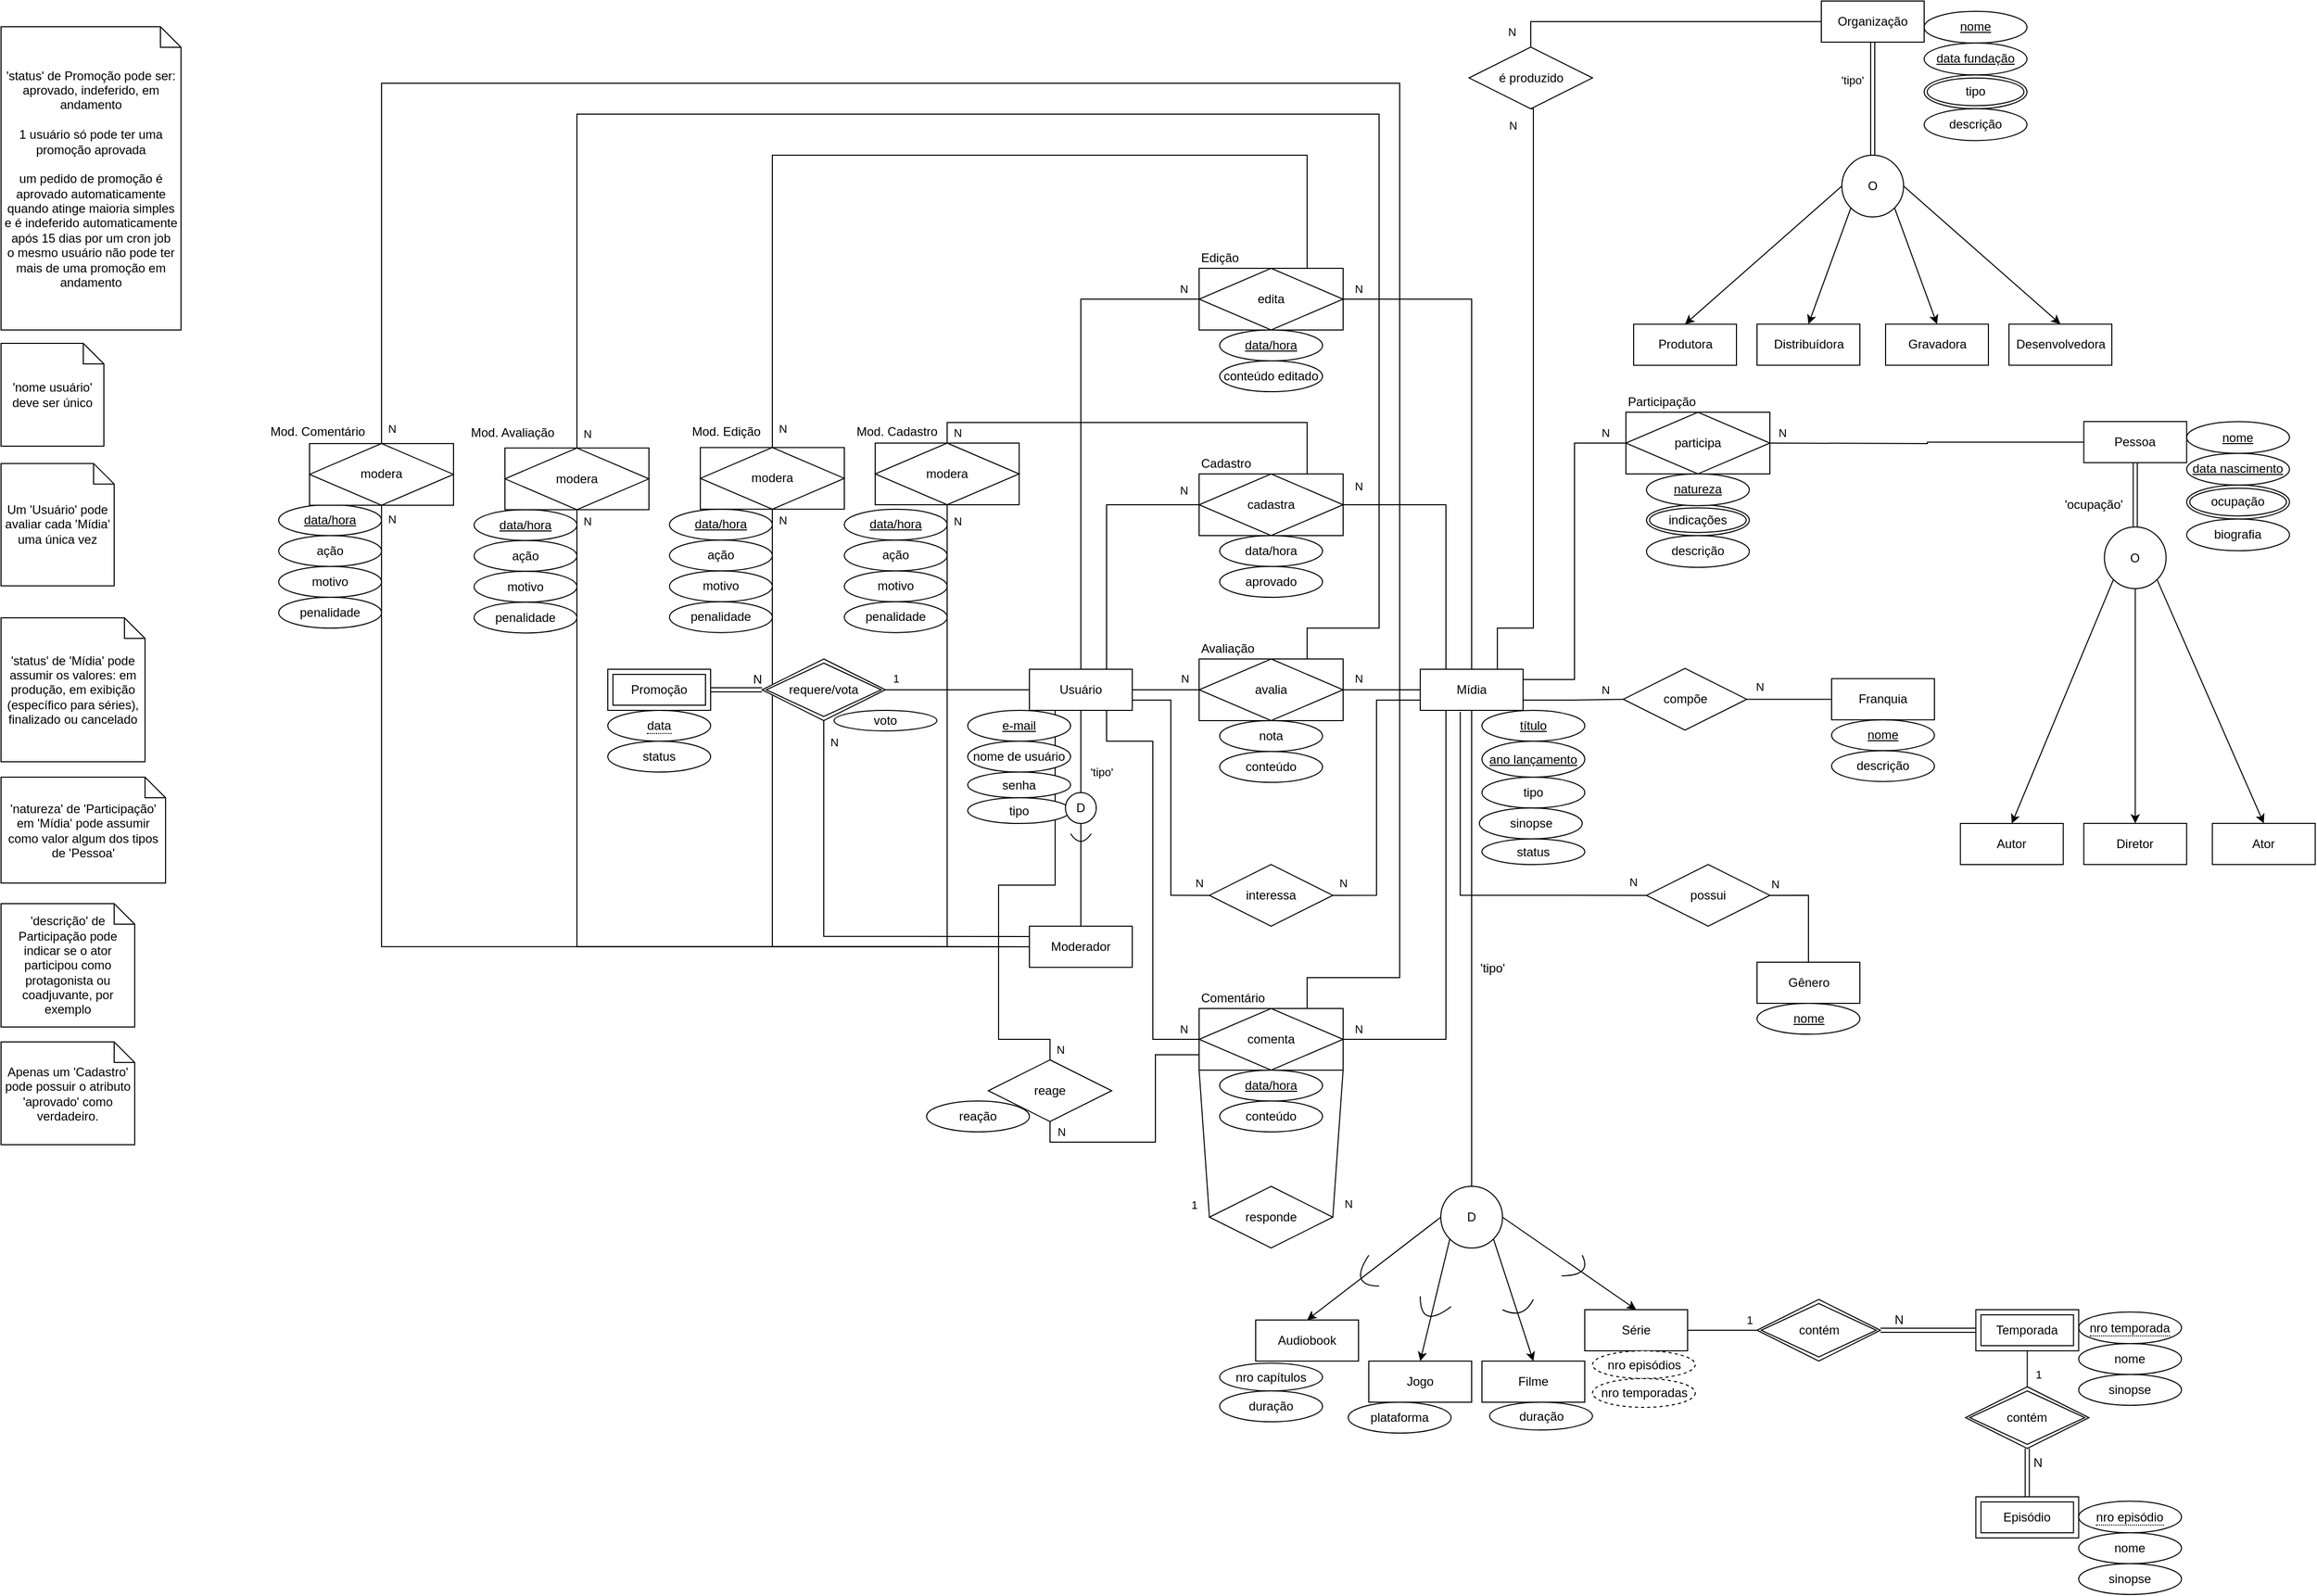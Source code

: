 <mxfile version="20.0.4" type="device"><diagram id="OSCxU4w6sLoWqFF77De5" name="Page-1"><mxGraphModel dx="2764" dy="1931" grid="1" gridSize="10" guides="1" tooltips="1" connect="1" arrows="1" fold="1" page="1" pageScale="1" pageWidth="850" pageHeight="1100" math="0" shadow="0"><root><mxCell id="0"/><mxCell id="1" parent="0"/><mxCell id="hm3ABVijqdQMBo8IyNCe-160" value="&lt;span style=&quot;border-bottom: 1px dotted&quot;&gt;nro temporada&lt;/span&gt;" style="ellipse;whiteSpace=wrap;html=1;align=center;" parent="1" vertex="1"><mxGeometry x="1220.26" y="365.19" width="100" height="30.81" as="geometry"/></mxCell><mxCell id="hm3ABVijqdQMBo8IyNCe-124" style="edgeStyle=orthogonalEdgeStyle;rounded=0;orthogonalLoop=1;jettySize=auto;html=1;exitX=0.5;exitY=0;exitDx=0;exitDy=0;entryX=0.25;entryY=1;entryDx=0;entryDy=0;startArrow=none;startFill=0;endArrow=none;endFill=0;" parent="1" source="hm3ABVijqdQMBo8IyNCe-120" target="VcGc9TzDeuuIfKvVocsJ-4" edge="1"><mxGeometry relative="1" as="geometry"><Array as="points"><mxPoint x="220" y="100"/><mxPoint x="170" y="100"/><mxPoint x="170" y="-50"/><mxPoint x="225" y="-50"/></Array></mxGeometry></mxCell><mxCell id="hm3ABVijqdQMBo8IyNCe-179" value="N" style="edgeLabel;html=1;align=center;verticalAlign=middle;resizable=0;points=[];" parent="hm3ABVijqdQMBo8IyNCe-124" vertex="1" connectable="0"><mxGeometry x="-0.083" y="-1" relative="1" as="geometry"><mxPoint x="59" y="144" as="offset"/></mxGeometry></mxCell><mxCell id="hm3ABVijqdQMBo8IyNCe-117" value="reação" style="ellipse;whiteSpace=wrap;html=1;align=center;" parent="1" vertex="1"><mxGeometry x="100" y="160" width="100" height="30" as="geometry"/></mxCell><mxCell id="8JjNsGKoc1VFPQ9D1ZCK-28" style="edgeStyle=orthogonalEdgeStyle;rounded=0;orthogonalLoop=1;jettySize=auto;html=1;exitX=0.5;exitY=0;exitDx=0;exitDy=0;entryX=0;entryY=0.5;entryDx=0;entryDy=0;endArrow=none;endFill=0;" parent="1" source="VcGc9TzDeuuIfKvVocsJ-4" target="8JjNsGKoc1VFPQ9D1ZCK-25" edge="1"><mxGeometry relative="1" as="geometry"/></mxCell><mxCell id="hm3ABVijqdQMBo8IyNCe-171" value="N" style="edgeLabel;html=1;align=center;verticalAlign=middle;resizable=0;points=[];" parent="8JjNsGKoc1VFPQ9D1ZCK-28" vertex="1" connectable="0"><mxGeometry x="-0.875" y="2" relative="1" as="geometry"><mxPoint x="102" y="-341" as="offset"/></mxGeometry></mxCell><mxCell id="8JjNsGKoc1VFPQ9D1ZCK-32" style="edgeStyle=orthogonalEdgeStyle;rounded=0;orthogonalLoop=1;jettySize=auto;html=1;exitX=0.75;exitY=1;exitDx=0;exitDy=0;entryX=0;entryY=0.5;entryDx=0;entryDy=0;endArrow=none;endFill=0;" parent="1" source="VcGc9TzDeuuIfKvVocsJ-4" target="8JjNsGKoc1VFPQ9D1ZCK-22" edge="1"><mxGeometry relative="1" as="geometry"><Array as="points"><mxPoint x="275" y="-190"/><mxPoint x="320" y="-190"/><mxPoint x="320" y="100"/></Array></mxGeometry></mxCell><mxCell id="hm3ABVijqdQMBo8IyNCe-173" value="N" style="edgeLabel;html=1;align=center;verticalAlign=middle;resizable=0;points=[];" parent="8JjNsGKoc1VFPQ9D1ZCK-32" vertex="1" connectable="0"><mxGeometry x="-0.918" y="2" relative="1" as="geometry"><mxPoint x="73" y="293" as="offset"/></mxGeometry></mxCell><mxCell id="8JjNsGKoc1VFPQ9D1ZCK-41" style="edgeStyle=orthogonalEdgeStyle;rounded=0;orthogonalLoop=1;jettySize=auto;html=1;exitX=1;exitY=0.75;exitDx=0;exitDy=0;entryX=0;entryY=0.5;entryDx=0;entryDy=0;endArrow=none;endFill=0;" parent="1" source="VcGc9TzDeuuIfKvVocsJ-4" target="8JjNsGKoc1VFPQ9D1ZCK-23" edge="1"><mxGeometry relative="1" as="geometry"/></mxCell><mxCell id="hm3ABVijqdQMBo8IyNCe-111" value="N" style="edgeLabel;html=1;align=center;verticalAlign=middle;resizable=0;points=[];" parent="8JjNsGKoc1VFPQ9D1ZCK-41" vertex="1" connectable="0"><mxGeometry x="-0.606" relative="1" as="geometry"><mxPoint x="27" y="163" as="offset"/></mxGeometry></mxCell><mxCell id="OPjurBjWU-gBxgh-UtqK-55" style="edgeStyle=orthogonalEdgeStyle;rounded=0;orthogonalLoop=1;jettySize=auto;html=1;exitX=0.75;exitY=0;exitDx=0;exitDy=0;entryX=0;entryY=0.5;entryDx=0;entryDy=0;endArrow=none;endFill=0;" parent="1" source="VcGc9TzDeuuIfKvVocsJ-4" target="OPjurBjWU-gBxgh-UtqK-54" edge="1"><mxGeometry relative="1" as="geometry"/></mxCell><mxCell id="hm3ABVijqdQMBo8IyNCe-169" value="N" style="edgeLabel;html=1;align=center;verticalAlign=middle;resizable=0;points=[];" parent="OPjurBjWU-gBxgh-UtqK-55" vertex="1" connectable="0"><mxGeometry x="-0.851" y="-1" relative="1" as="geometry"><mxPoint x="74" y="-156" as="offset"/></mxGeometry></mxCell><mxCell id="VcGc9TzDeuuIfKvVocsJ-4" value="Usuário" style="whiteSpace=wrap;html=1;align=center;" parent="1" vertex="1"><mxGeometry x="200" y="-260" width="100" height="40" as="geometry"/></mxCell><mxCell id="8JjNsGKoc1VFPQ9D1ZCK-29" style="edgeStyle=orthogonalEdgeStyle;rounded=0;orthogonalLoop=1;jettySize=auto;html=1;exitX=0.5;exitY=0;exitDx=0;exitDy=0;entryX=1;entryY=0.5;entryDx=0;entryDy=0;endArrow=none;endFill=0;" parent="1" source="VcGc9TzDeuuIfKvVocsJ-5" target="8JjNsGKoc1VFPQ9D1ZCK-25" edge="1"><mxGeometry relative="1" as="geometry"/></mxCell><mxCell id="hm3ABVijqdQMBo8IyNCe-172" value="N" style="edgeLabel;html=1;align=center;verticalAlign=middle;resizable=0;points=[];" parent="8JjNsGKoc1VFPQ9D1ZCK-29" vertex="1" connectable="0"><mxGeometry x="-0.843" relative="1" as="geometry"><mxPoint x="-110" y="-332" as="offset"/></mxGeometry></mxCell><mxCell id="8JjNsGKoc1VFPQ9D1ZCK-42" style="edgeStyle=orthogonalEdgeStyle;rounded=0;orthogonalLoop=1;jettySize=auto;html=1;exitX=0;exitY=0.75;exitDx=0;exitDy=0;entryX=1;entryY=0.5;entryDx=0;entryDy=0;endArrow=none;endFill=0;" parent="1" source="VcGc9TzDeuuIfKvVocsJ-5" target="8JjNsGKoc1VFPQ9D1ZCK-23" edge="1"><mxGeometry relative="1" as="geometry"/></mxCell><mxCell id="hm3ABVijqdQMBo8IyNCe-112" value="N" style="edgeLabel;html=1;align=center;verticalAlign=middle;resizable=0;points=[];" parent="8JjNsGKoc1VFPQ9D1ZCK-42" vertex="1" connectable="0"><mxGeometry x="-0.506" y="1" relative="1" as="geometry"><mxPoint x="-34" y="152" as="offset"/></mxGeometry></mxCell><mxCell id="0YxDuRMi0Zsi3F0zSFzN-20" style="edgeStyle=orthogonalEdgeStyle;rounded=0;orthogonalLoop=1;jettySize=auto;html=1;exitX=0.25;exitY=1;exitDx=0;exitDy=0;entryX=1;entryY=0.5;entryDx=0;entryDy=0;endArrow=none;endFill=0;" parent="1" source="VcGc9TzDeuuIfKvVocsJ-5" target="8JjNsGKoc1VFPQ9D1ZCK-22" edge="1"><mxGeometry relative="1" as="geometry"/></mxCell><mxCell id="hm3ABVijqdQMBo8IyNCe-175" value="N" style="edgeLabel;html=1;align=center;verticalAlign=middle;resizable=0;points=[];" parent="0YxDuRMi0Zsi3F0zSFzN-20" vertex="1" connectable="0"><mxGeometry x="-0.882" relative="1" as="geometry"><mxPoint x="-85" y="285" as="offset"/></mxGeometry></mxCell><mxCell id="OPjurBjWU-gBxgh-UtqK-56" style="edgeStyle=orthogonalEdgeStyle;rounded=0;orthogonalLoop=1;jettySize=auto;html=1;exitX=0.25;exitY=0;exitDx=0;exitDy=0;entryX=1;entryY=0.5;entryDx=0;entryDy=0;endArrow=none;endFill=0;" parent="1" source="VcGc9TzDeuuIfKvVocsJ-5" target="OPjurBjWU-gBxgh-UtqK-54" edge="1"><mxGeometry relative="1" as="geometry"/></mxCell><mxCell id="hm3ABVijqdQMBo8IyNCe-170" value="N" style="edgeLabel;html=1;align=center;verticalAlign=middle;resizable=0;points=[];" parent="OPjurBjWU-gBxgh-UtqK-56" vertex="1" connectable="0"><mxGeometry x="-0.842" y="-2" relative="1" as="geometry"><mxPoint x="-87" y="-158" as="offset"/></mxGeometry></mxCell><mxCell id="hm3ABVijqdQMBo8IyNCe-58" style="edgeStyle=orthogonalEdgeStyle;rounded=0;orthogonalLoop=1;jettySize=auto;html=1;exitX=0.75;exitY=0;exitDx=0;exitDy=0;entryX=0.5;entryY=1;entryDx=0;entryDy=0;startArrow=none;startFill=0;endArrow=none;endFill=0;" parent="1" source="VcGc9TzDeuuIfKvVocsJ-5" target="hm3ABVijqdQMBo8IyNCe-53" edge="1"><mxGeometry relative="1" as="geometry"><Array as="points"><mxPoint x="655" y="-300"/><mxPoint x="690" y="-300"/></Array></mxGeometry></mxCell><mxCell id="hm3ABVijqdQMBo8IyNCe-181" value="N" style="edgeLabel;html=1;align=center;verticalAlign=middle;resizable=0;points=[];" parent="hm3ABVijqdQMBo8IyNCe-58" vertex="1" connectable="0"><mxGeometry x="0.844" y="-1" relative="1" as="geometry"><mxPoint x="-21" y="-27" as="offset"/></mxGeometry></mxCell><mxCell id="hm3ABVijqdQMBo8IyNCe-135" style="edgeStyle=orthogonalEdgeStyle;rounded=0;orthogonalLoop=1;jettySize=auto;html=1;exitX=0.5;exitY=1;exitDx=0;exitDy=0;entryX=0.5;entryY=0;entryDx=0;entryDy=0;startArrow=none;startFill=0;endArrow=none;endFill=0;" parent="1" source="VcGc9TzDeuuIfKvVocsJ-5" target="VcGc9TzDeuuIfKvVocsJ-15" edge="1"><mxGeometry relative="1" as="geometry"/></mxCell><mxCell id="hm3ABVijqdQMBo8IyNCe-136" value="&lt;span style=&quot;font-size: 12px; background-color: rgb(248, 249, 250);&quot;&gt;'tipo'&lt;/span&gt;" style="edgeLabel;html=1;align=center;verticalAlign=middle;resizable=0;points=[];" parent="hm3ABVijqdQMBo8IyNCe-135" vertex="1" connectable="0"><mxGeometry x="0.082" y="1" relative="1" as="geometry"><mxPoint x="19" as="offset"/></mxGeometry></mxCell><mxCell id="hm3ABVijqdQMBo8IyNCe-141" style="edgeStyle=orthogonalEdgeStyle;rounded=0;orthogonalLoop=1;jettySize=auto;html=1;exitX=1;exitY=0.25;exitDx=0;exitDy=0;entryX=0;entryY=0.5;entryDx=0;entryDy=0;startArrow=none;startFill=0;endArrow=none;endFill=0;" parent="1" source="VcGc9TzDeuuIfKvVocsJ-5" target="hm3ABVijqdQMBo8IyNCe-140" edge="1"><mxGeometry relative="1" as="geometry"/></mxCell><mxCell id="hm3ABVijqdQMBo8IyNCe-183" value="N" style="edgeLabel;html=1;align=center;verticalAlign=middle;resizable=0;points=[];" parent="hm3ABVijqdQMBo8IyNCe-141" vertex="1" connectable="0"><mxGeometry x="0.793" y="2" relative="1" as="geometry"><mxPoint x="14" y="-8" as="offset"/></mxGeometry></mxCell><mxCell id="hm3ABVijqdQMBo8IyNCe-167" style="edgeStyle=orthogonalEdgeStyle;rounded=0;orthogonalLoop=1;jettySize=auto;html=1;exitX=1;exitY=0.75;exitDx=0;exitDy=0;entryX=0;entryY=0.5;entryDx=0;entryDy=0;startArrow=none;startFill=0;endArrow=none;endFill=0;" parent="1" source="VcGc9TzDeuuIfKvVocsJ-5" target="hm3ABVijqdQMBo8IyNCe-88" edge="1"><mxGeometry relative="1" as="geometry"/></mxCell><mxCell id="hm3ABVijqdQMBo8IyNCe-185" value="N" style="edgeLabel;html=1;align=center;verticalAlign=middle;resizable=0;points=[];" parent="hm3ABVijqdQMBo8IyNCe-167" vertex="1" connectable="0"><mxGeometry x="0.599" y="1" relative="1" as="geometry"><mxPoint x="2" y="-8" as="offset"/></mxGeometry></mxCell><mxCell id="VcGc9TzDeuuIfKvVocsJ-5" value="Mídia" style="whiteSpace=wrap;html=1;align=center;" parent="1" vertex="1"><mxGeometry x="580" y="-260" width="100" height="40" as="geometry"/></mxCell><mxCell id="r0ILuKsa4Lkc6yRlWe7b-46" style="edgeStyle=orthogonalEdgeStyle;rounded=0;orthogonalLoop=1;jettySize=auto;html=1;exitX=0;exitY=0.5;exitDx=0;exitDy=0;entryX=0.5;entryY=1;entryDx=0;entryDy=0;endArrow=none;endFill=0;" parent="1" source="VcGc9TzDeuuIfKvVocsJ-11" target="r0ILuKsa4Lkc6yRlWe7b-20" edge="1"><mxGeometry relative="1" as="geometry"/></mxCell><mxCell id="hm3ABVijqdQMBo8IyNCe-193" value="N" style="edgeLabel;html=1;align=center;verticalAlign=middle;resizable=0;points=[];" parent="r0ILuKsa4Lkc6yRlWe7b-46" vertex="1" connectable="0"><mxGeometry x="0.95" y="-2" relative="1" as="geometry"><mxPoint x="8" y="-13" as="offset"/></mxGeometry></mxCell><mxCell id="r0ILuKsa4Lkc6yRlWe7b-47" style="edgeStyle=orthogonalEdgeStyle;rounded=0;orthogonalLoop=1;jettySize=auto;html=1;exitX=0;exitY=0.5;exitDx=0;exitDy=0;endArrow=none;endFill=0;" parent="1" source="VcGc9TzDeuuIfKvVocsJ-11" target="r0ILuKsa4Lkc6yRlWe7b-32" edge="1"><mxGeometry relative="1" as="geometry"/></mxCell><mxCell id="hm3ABVijqdQMBo8IyNCe-192" value="N" style="edgeLabel;html=1;align=center;verticalAlign=middle;resizable=0;points=[];" parent="r0ILuKsa4Lkc6yRlWe7b-47" vertex="1" connectable="0"><mxGeometry x="0.931" y="-1" relative="1" as="geometry"><mxPoint x="9" y="-19" as="offset"/></mxGeometry></mxCell><mxCell id="r0ILuKsa4Lkc6yRlWe7b-48" style="edgeStyle=orthogonalEdgeStyle;rounded=0;orthogonalLoop=1;jettySize=auto;html=1;exitX=0;exitY=0.5;exitDx=0;exitDy=0;entryX=0.5;entryY=1;entryDx=0;entryDy=0;endArrow=none;endFill=0;" parent="1" source="VcGc9TzDeuuIfKvVocsJ-11" target="r0ILuKsa4Lkc6yRlWe7b-38" edge="1"><mxGeometry relative="1" as="geometry"/></mxCell><mxCell id="hm3ABVijqdQMBo8IyNCe-191" value="N" style="edgeLabel;html=1;align=center;verticalAlign=middle;resizable=0;points=[];" parent="r0ILuKsa4Lkc6yRlWe7b-48" vertex="1" connectable="0"><mxGeometry x="0.9" relative="1" as="geometry"><mxPoint x="10" y="-23" as="offset"/></mxGeometry></mxCell><mxCell id="r0ILuKsa4Lkc6yRlWe7b-49" style="edgeStyle=orthogonalEdgeStyle;rounded=0;orthogonalLoop=1;jettySize=auto;html=1;exitX=0;exitY=0.5;exitDx=0;exitDy=0;entryX=0.5;entryY=1;entryDx=0;entryDy=0;endArrow=none;endFill=0;" parent="1" source="VcGc9TzDeuuIfKvVocsJ-11" target="r0ILuKsa4Lkc6yRlWe7b-44" edge="1"><mxGeometry relative="1" as="geometry"/></mxCell><mxCell id="hm3ABVijqdQMBo8IyNCe-189" value="N" style="edgeLabel;html=1;align=center;verticalAlign=middle;resizable=0;points=[];" parent="r0ILuKsa4Lkc6yRlWe7b-49" vertex="1" connectable="0"><mxGeometry x="0.849" relative="1" as="geometry"><mxPoint x="10" y="-23" as="offset"/></mxGeometry></mxCell><mxCell id="hm3ABVijqdQMBo8IyNCe-9" style="edgeStyle=orthogonalEdgeStyle;rounded=0;orthogonalLoop=1;jettySize=auto;html=1;exitX=0;exitY=0.25;exitDx=0;exitDy=0;entryX=0.5;entryY=1;entryDx=0;entryDy=0;endArrow=none;endFill=0;" parent="1" source="VcGc9TzDeuuIfKvVocsJ-11" target="hm3ABVijqdQMBo8IyNCe-11" edge="1"><mxGeometry relative="1" as="geometry"><mxPoint y="-210.0" as="targetPoint"/></mxGeometry></mxCell><mxCell id="hm3ABVijqdQMBo8IyNCe-17" value="N" style="edgeLabel;html=1;align=center;verticalAlign=middle;resizable=0;points=[];" parent="hm3ABVijqdQMBo8IyNCe-9" vertex="1" connectable="0"><mxGeometry x="0.102" y="1" relative="1" as="geometry"><mxPoint x="11" y="-163" as="offset"/></mxGeometry></mxCell><mxCell id="VcGc9TzDeuuIfKvVocsJ-11" value="&lt;div&gt;Moderador&lt;/div&gt;" style="whiteSpace=wrap;html=1;align=center;" parent="1" vertex="1"><mxGeometry x="200" y="-10.06" width="100" height="40" as="geometry"/></mxCell><mxCell id="VcGc9TzDeuuIfKvVocsJ-14" value="" style="endArrow=none;html=1;curved=1;" parent="1" edge="1"><mxGeometry width="50" height="50" relative="1" as="geometry"><mxPoint x="240" y="-100" as="sourcePoint"/><mxPoint x="260" y="-100" as="targetPoint"/><Array as="points"><mxPoint x="250" y="-85"/></Array></mxGeometry></mxCell><mxCell id="hm3ABVijqdQMBo8IyNCe-198" style="rounded=0;orthogonalLoop=1;jettySize=auto;html=1;exitX=0;exitY=0.5;exitDx=0;exitDy=0;entryX=0.5;entryY=0;entryDx=0;entryDy=0;startArrow=none;startFill=0;endArrow=classic;endFill=1;" parent="1" source="VcGc9TzDeuuIfKvVocsJ-15" target="VcGc9TzDeuuIfKvVocsJ-22" edge="1"><mxGeometry relative="1" as="geometry"/></mxCell><mxCell id="hm3ABVijqdQMBo8IyNCe-199" style="edgeStyle=none;rounded=0;orthogonalLoop=1;jettySize=auto;html=1;exitX=0;exitY=1;exitDx=0;exitDy=0;entryX=0.5;entryY=0;entryDx=0;entryDy=0;startArrow=none;startFill=0;endArrow=classic;endFill=1;" parent="1" source="VcGc9TzDeuuIfKvVocsJ-15" target="VcGc9TzDeuuIfKvVocsJ-18" edge="1"><mxGeometry relative="1" as="geometry"/></mxCell><mxCell id="hm3ABVijqdQMBo8IyNCe-200" style="edgeStyle=none;rounded=0;orthogonalLoop=1;jettySize=auto;html=1;exitX=1;exitY=1;exitDx=0;exitDy=0;entryX=0.5;entryY=0;entryDx=0;entryDy=0;startArrow=none;startFill=0;endArrow=classic;endFill=1;" parent="1" source="VcGc9TzDeuuIfKvVocsJ-15" target="VcGc9TzDeuuIfKvVocsJ-23" edge="1"><mxGeometry relative="1" as="geometry"/></mxCell><mxCell id="hm3ABVijqdQMBo8IyNCe-201" style="edgeStyle=none;rounded=0;orthogonalLoop=1;jettySize=auto;html=1;exitX=1;exitY=0.5;exitDx=0;exitDy=0;entryX=0.5;entryY=0;entryDx=0;entryDy=0;startArrow=none;startFill=0;endArrow=classic;endFill=1;" parent="1" source="VcGc9TzDeuuIfKvVocsJ-15" target="VcGc9TzDeuuIfKvVocsJ-21" edge="1"><mxGeometry relative="1" as="geometry"/></mxCell><mxCell id="VcGc9TzDeuuIfKvVocsJ-15" value="&lt;div&gt;D&lt;/div&gt;" style="ellipse;whiteSpace=wrap;html=1;aspect=fixed;" parent="1" vertex="1"><mxGeometry x="600" y="243" width="60" height="60" as="geometry"/></mxCell><mxCell id="VcGc9TzDeuuIfKvVocsJ-18" value="&lt;div&gt;Jogo&lt;/div&gt;" style="whiteSpace=wrap;html=1;align=center;" parent="1" vertex="1"><mxGeometry x="530" y="413" width="100" height="40" as="geometry"/></mxCell><mxCell id="hm3ABVijqdQMBo8IyNCe-162" value="" style="edgeStyle=orthogonalEdgeStyle;rounded=0;orthogonalLoop=1;jettySize=auto;html=1;startArrow=none;startFill=0;endArrow=none;endFill=0;" parent="1" source="VcGc9TzDeuuIfKvVocsJ-21" target="hm3ABVijqdQMBo8IyNCe-152" edge="1"><mxGeometry relative="1" as="geometry"/></mxCell><mxCell id="hm3ABVijqdQMBo8IyNCe-187" value="1" style="edgeLabel;html=1;align=center;verticalAlign=middle;resizable=0;points=[];" parent="hm3ABVijqdQMBo8IyNCe-162" vertex="1" connectable="0"><mxGeometry x="0.161" y="3" relative="1" as="geometry"><mxPoint x="21" y="-7" as="offset"/></mxGeometry></mxCell><mxCell id="VcGc9TzDeuuIfKvVocsJ-21" value="Série" style="whiteSpace=wrap;html=1;align=center;" parent="1" vertex="1"><mxGeometry x="740" y="363" width="100" height="40" as="geometry"/></mxCell><mxCell id="VcGc9TzDeuuIfKvVocsJ-22" value="Audiobook" style="whiteSpace=wrap;html=1;align=center;" parent="1" vertex="1"><mxGeometry x="420" y="373" width="100" height="40" as="geometry"/></mxCell><mxCell id="VcGc9TzDeuuIfKvVocsJ-23" value="Filme" style="whiteSpace=wrap;html=1;align=center;" parent="1" vertex="1"><mxGeometry x="640" y="413" width="100" height="40" as="geometry"/></mxCell><mxCell id="VcGc9TzDeuuIfKvVocsJ-32" value="&lt;u&gt;e-mail&lt;/u&gt;" style="ellipse;whiteSpace=wrap;html=1;align=center;" parent="1" vertex="1"><mxGeometry x="140" y="-220" width="100" height="30" as="geometry"/></mxCell><mxCell id="VcGc9TzDeuuIfKvVocsJ-33" value="nome de usuário" style="ellipse;whiteSpace=wrap;html=1;align=center;" parent="1" vertex="1"><mxGeometry x="140" y="-190" width="100" height="30" as="geometry"/></mxCell><mxCell id="VcGc9TzDeuuIfKvVocsJ-34" value="&lt;div&gt;senha&lt;/div&gt;" style="ellipse;whiteSpace=wrap;html=1;align=center;" parent="1" vertex="1"><mxGeometry x="140" y="-160" width="100" height="25" as="geometry"/></mxCell><mxCell id="VcGc9TzDeuuIfKvVocsJ-35" value="'nome usuário' deve&amp;nbsp;ser único" style="shape=note;size=20;whiteSpace=wrap;html=1;" parent="1" vertex="1"><mxGeometry x="-800" y="-577.04" width="100" height="100" as="geometry"/></mxCell><mxCell id="VcGc9TzDeuuIfKvVocsJ-36" value="tipo" style="ellipse;whiteSpace=wrap;html=1;align=center;" parent="1" vertex="1"><mxGeometry x="640" y="-155" width="100" height="30" as="geometry"/></mxCell><mxCell id="VcGc9TzDeuuIfKvVocsJ-38" value="&lt;u&gt;título&lt;/u&gt;" style="ellipse;whiteSpace=wrap;html=1;align=center;" parent="1" vertex="1"><mxGeometry x="640" y="-220" width="100" height="30" as="geometry"/></mxCell><mxCell id="VcGc9TzDeuuIfKvVocsJ-39" value="&lt;u&gt;ano lançamento&lt;br&gt;&lt;/u&gt;" style="ellipse;whiteSpace=wrap;html=1;align=center;" parent="1" vertex="1"><mxGeometry x="640" y="-190" width="100" height="35" as="geometry"/></mxCell><mxCell id="VcGc9TzDeuuIfKvVocsJ-42" value="&lt;div&gt;Autor&lt;/div&gt;" style="whiteSpace=wrap;html=1;align=center;" parent="1" vertex="1"><mxGeometry x="1105.26" y="-110" width="100" height="40" as="geometry"/></mxCell><mxCell id="VcGc9TzDeuuIfKvVocsJ-43" value="Ator" style="whiteSpace=wrap;html=1;align=center;" parent="1" vertex="1"><mxGeometry x="1350.26" y="-110.06" width="100" height="40" as="geometry"/></mxCell><mxCell id="VcGc9TzDeuuIfKvVocsJ-69" value="duração" style="ellipse;whiteSpace=wrap;html=1;align=center;" parent="1" vertex="1"><mxGeometry x="385" y="442" width="100" height="30" as="geometry"/></mxCell><mxCell id="VcGc9TzDeuuIfKvVocsJ-70" value="plataforma" style="ellipse;whiteSpace=wrap;html=1;align=center;" parent="1" vertex="1"><mxGeometry x="510" y="453" width="100" height="30" as="geometry"/></mxCell><mxCell id="VcGc9TzDeuuIfKvVocsJ-91" value="" style="endArrow=none;html=1;curved=1;" parent="1" edge="1"><mxGeometry width="50" height="50" relative="1" as="geometry"><mxPoint x="540" y="340" as="sourcePoint"/><mxPoint x="530" y="310" as="targetPoint"/><Array as="points"><mxPoint x="510" y="340"/></Array></mxGeometry></mxCell><mxCell id="VcGc9TzDeuuIfKvVocsJ-92" value="" style="endArrow=none;html=1;curved=1;" parent="1" edge="1"><mxGeometry width="50" height="50" relative="1" as="geometry"><mxPoint x="580" y="350" as="sourcePoint"/><mxPoint x="610" y="360" as="targetPoint"/><Array as="points"><mxPoint x="580" y="383"/></Array></mxGeometry></mxCell><mxCell id="VcGc9TzDeuuIfKvVocsJ-93" value="" style="endArrow=none;html=1;curved=1;" parent="1" edge="1"><mxGeometry width="50" height="50" relative="1" as="geometry"><mxPoint x="717.5" y="330" as="sourcePoint"/><mxPoint x="737.5" y="310" as="targetPoint"/><Array as="points"><mxPoint x="747.5" y="330"/></Array></mxGeometry></mxCell><mxCell id="VcGc9TzDeuuIfKvVocsJ-94" value="" style="endArrow=none;html=1;curved=1;" parent="1" edge="1"><mxGeometry width="50" height="50" relative="1" as="geometry"><mxPoint x="660" y="363" as="sourcePoint"/><mxPoint x="690" y="353" as="targetPoint"/><Array as="points"><mxPoint x="680" y="373"/></Array></mxGeometry></mxCell><mxCell id="VcGc9TzDeuuIfKvVocsJ-96" value="Pessoa" style="whiteSpace=wrap;html=1;align=center;" parent="1" vertex="1"><mxGeometry x="1225.26" y="-500.93" width="100" height="40" as="geometry"/></mxCell><mxCell id="VcGc9TzDeuuIfKvVocsJ-97" value="&lt;u&gt;nome&lt;/u&gt;" style="ellipse;whiteSpace=wrap;html=1;align=center;" parent="1" vertex="1"><mxGeometry x="1325.26" y="-500.93" width="100" height="30.93" as="geometry"/></mxCell><mxCell id="hm3ABVijqdQMBo8IyNCe-44" style="rounded=0;orthogonalLoop=1;jettySize=auto;html=1;exitX=0;exitY=1;exitDx=0;exitDy=0;entryX=0.5;entryY=0;entryDx=0;entryDy=0;startArrow=none;startFill=0;endArrow=classic;endFill=1;" parent="1" source="VcGc9TzDeuuIfKvVocsJ-100" target="VcGc9TzDeuuIfKvVocsJ-42" edge="1"><mxGeometry relative="1" as="geometry"/></mxCell><mxCell id="hm3ABVijqdQMBo8IyNCe-45" style="edgeStyle=none;rounded=0;orthogonalLoop=1;jettySize=auto;html=1;exitX=0.5;exitY=1;exitDx=0;exitDy=0;entryX=0.5;entryY=0;entryDx=0;entryDy=0;startArrow=none;startFill=0;endArrow=classic;endFill=1;" parent="1" source="VcGc9TzDeuuIfKvVocsJ-100" target="hm3ABVijqdQMBo8IyNCe-21" edge="1"><mxGeometry relative="1" as="geometry"/></mxCell><mxCell id="hm3ABVijqdQMBo8IyNCe-46" style="edgeStyle=none;rounded=0;orthogonalLoop=1;jettySize=auto;html=1;exitX=1;exitY=1;exitDx=0;exitDy=0;entryX=0.5;entryY=0;entryDx=0;entryDy=0;startArrow=none;startFill=0;endArrow=classic;endFill=1;" parent="1" source="VcGc9TzDeuuIfKvVocsJ-100" target="VcGc9TzDeuuIfKvVocsJ-43" edge="1"><mxGeometry relative="1" as="geometry"/></mxCell><mxCell id="VcGc9TzDeuuIfKvVocsJ-100" value="O" style="ellipse;whiteSpace=wrap;html=1;aspect=fixed;" parent="1" vertex="1"><mxGeometry x="1245.26" y="-398.43" width="60" height="60" as="geometry"/></mxCell><mxCell id="VcGc9TzDeuuIfKvVocsJ-103" value="&lt;u&gt;data nascimento&lt;br&gt;&lt;/u&gt;" style="ellipse;whiteSpace=wrap;html=1;align=center;" parent="1" vertex="1"><mxGeometry x="1325.26" y="-470" width="100" height="30.93" as="geometry"/></mxCell><mxCell id="VcGc9TzDeuuIfKvVocsJ-105" value="ocupação" style="ellipse;shape=doubleEllipse;margin=3;whiteSpace=wrap;html=1;align=center;" parent="1" vertex="1"><mxGeometry x="1325.26" y="-439.07" width="100" height="32.93" as="geometry"/></mxCell><mxCell id="VcGc9TzDeuuIfKvVocsJ-106" value="'ocupação'" style="text;html=1;strokeColor=none;fillColor=none;align=center;verticalAlign=middle;whiteSpace=wrap;rounded=0;" parent="1" vertex="1"><mxGeometry x="1205.26" y="-434.68" width="60" height="30" as="geometry"/></mxCell><mxCell id="VcGc9TzDeuuIfKvVocsJ-108" value="" style="shape=link;html=1;rounded=0;exitX=0.5;exitY=0;exitDx=0;exitDy=0;entryX=0.5;entryY=1;entryDx=0;entryDy=0;" parent="1" source="VcGc9TzDeuuIfKvVocsJ-100" target="VcGc9TzDeuuIfKvVocsJ-96" edge="1"><mxGeometry relative="1" as="geometry"><mxPoint x="1065.26" y="-505.93" as="sourcePoint"/><mxPoint x="1225.26" y="-505.93" as="targetPoint"/></mxGeometry></mxCell><mxCell id="8JjNsGKoc1VFPQ9D1ZCK-2" value="" style="endArrow=none;html=1;rounded=0;entryX=0.5;entryY=1;entryDx=0;entryDy=0;exitX=0.5;exitY=0;exitDx=0;exitDy=0;" parent="1" source="VcGc9TzDeuuIfKvVocsJ-11" target="VcGc9TzDeuuIfKvVocsJ-4" edge="1"><mxGeometry width="50" height="50" relative="1" as="geometry"><mxPoint x="340" y="-80" as="sourcePoint"/><mxPoint x="390" y="-130" as="targetPoint"/></mxGeometry></mxCell><mxCell id="hm3ABVijqdQMBo8IyNCe-110" value="'tipo'" style="edgeLabel;html=1;align=center;verticalAlign=middle;resizable=0;points=[];" parent="8JjNsGKoc1VFPQ9D1ZCK-2" vertex="1" connectable="0"><mxGeometry x="0.443" y="-1" relative="1" as="geometry"><mxPoint x="19" y="1" as="offset"/></mxGeometry></mxCell><mxCell id="8JjNsGKoc1VFPQ9D1ZCK-3" value="&lt;div&gt;tipo&lt;/div&gt;" style="ellipse;whiteSpace=wrap;html=1;align=center;" parent="1" vertex="1"><mxGeometry x="140" y="-135" width="100" height="25" as="geometry"/></mxCell><mxCell id="hm3ABVijqdQMBo8IyNCe-106" style="edgeStyle=orthogonalEdgeStyle;rounded=0;orthogonalLoop=1;jettySize=auto;html=1;exitX=0.75;exitY=0;exitDx=0;exitDy=0;entryX=0.5;entryY=0;entryDx=0;entryDy=0;startArrow=none;startFill=0;endArrow=none;endFill=0;" parent="1" source="8JjNsGKoc1VFPQ9D1ZCK-22" target="r0ILuKsa4Lkc6yRlWe7b-20" edge="1"><mxGeometry relative="1" as="geometry"><Array as="points"><mxPoint x="470" y="40"/><mxPoint x="560" y="40"/><mxPoint x="560" y="-830"/><mxPoint x="-430" y="-830"/></Array></mxGeometry></mxCell><mxCell id="hm3ABVijqdQMBo8IyNCe-194" value="N" style="edgeLabel;html=1;align=center;verticalAlign=middle;resizable=0;points=[];" parent="hm3ABVijqdQMBo8IyNCe-106" vertex="1" connectable="0"><mxGeometry x="0.987" y="1" relative="1" as="geometry"><mxPoint x="9" as="offset"/></mxGeometry></mxCell><mxCell id="hm3ABVijqdQMBo8IyNCe-118" style="rounded=0;orthogonalLoop=1;jettySize=auto;html=1;exitX=0;exitY=1;exitDx=0;exitDy=0;entryX=0;entryY=0.5;entryDx=0;entryDy=0;startArrow=none;startFill=0;endArrow=none;endFill=0;" parent="1" source="8JjNsGKoc1VFPQ9D1ZCK-22" target="hm3ABVijqdQMBo8IyNCe-116" edge="1"><mxGeometry relative="1" as="geometry"/></mxCell><mxCell id="hm3ABVijqdQMBo8IyNCe-177" value="1" style="edgeLabel;html=1;align=center;verticalAlign=middle;resizable=0;points=[];" parent="hm3ABVijqdQMBo8IyNCe-118" vertex="1" connectable="0"><mxGeometry x="-0.561" y="-2" relative="1" as="geometry"><mxPoint x="-5" y="99" as="offset"/></mxGeometry></mxCell><mxCell id="hm3ABVijqdQMBo8IyNCe-119" style="edgeStyle=none;rounded=0;orthogonalLoop=1;jettySize=auto;html=1;exitX=1;exitY=1;exitDx=0;exitDy=0;entryX=1;entryY=0.5;entryDx=0;entryDy=0;startArrow=none;startFill=0;endArrow=none;endFill=0;" parent="1" source="8JjNsGKoc1VFPQ9D1ZCK-22" target="hm3ABVijqdQMBo8IyNCe-116" edge="1"><mxGeometry relative="1" as="geometry"/></mxCell><mxCell id="hm3ABVijqdQMBo8IyNCe-178" value="N" style="edgeLabel;html=1;align=center;verticalAlign=middle;resizable=0;points=[];" parent="hm3ABVijqdQMBo8IyNCe-119" vertex="1" connectable="0"><mxGeometry x="-0.816" y="1" relative="1" as="geometry"><mxPoint x="5" y="117" as="offset"/></mxGeometry></mxCell><mxCell id="8JjNsGKoc1VFPQ9D1ZCK-22" value="comenta" style="shape=associativeEntity;whiteSpace=wrap;html=1;align=center;" parent="1" vertex="1"><mxGeometry x="365" y="70" width="140" height="60" as="geometry"/></mxCell><mxCell id="8JjNsGKoc1VFPQ9D1ZCK-23" value="interessa" style="shape=rhombus;perimeter=rhombusPerimeter;whiteSpace=wrap;html=1;align=center;" parent="1" vertex="1"><mxGeometry x="375" y="-70.06" width="120" height="60" as="geometry"/></mxCell><mxCell id="8JjNsGKoc1VFPQ9D1ZCK-25" value="edita" style="shape=associativeEntity;whiteSpace=wrap;html=1;align=center;" parent="1" vertex="1"><mxGeometry x="365" y="-650" width="140" height="60" as="geometry"/></mxCell><mxCell id="8JjNsGKoc1VFPQ9D1ZCK-26" value="Edição" style="text;html=1;align=left;verticalAlign=middle;resizable=0;points=[];autosize=1;strokeColor=none;fillColor=none;" parent="1" vertex="1"><mxGeometry x="365" y="-670" width="50" height="20" as="geometry"/></mxCell><mxCell id="8JjNsGKoc1VFPQ9D1ZCK-34" value="data/hora" style="ellipse;whiteSpace=wrap;html=1;align=center;" parent="1" vertex="1"><mxGeometry x="385" y="-390" width="100" height="30" as="geometry"/></mxCell><mxCell id="8JjNsGKoc1VFPQ9D1ZCK-35" value="aprovado" style="ellipse;whiteSpace=wrap;html=1;align=center;" parent="1" vertex="1"><mxGeometry x="385" y="-360" width="100" height="30" as="geometry"/></mxCell><mxCell id="0YxDuRMi0Zsi3F0zSFzN-3" value="&lt;u&gt;data/hora&lt;/u&gt;" style="ellipse;whiteSpace=wrap;html=1;align=center;" parent="1" vertex="1"><mxGeometry x="385" y="130" width="100" height="30" as="geometry"/></mxCell><mxCell id="0YxDuRMi0Zsi3F0zSFzN-6" value="conteúdo" style="ellipse;whiteSpace=wrap;html=1;align=center;" parent="1" vertex="1"><mxGeometry x="385" y="160" width="100" height="30" as="geometry"/></mxCell><mxCell id="0YxDuRMi0Zsi3F0zSFzN-7" value="Comentário" style="text;html=1;align=left;verticalAlign=middle;resizable=0;points=[];autosize=1;strokeColor=none;fillColor=none;" parent="1" vertex="1"><mxGeometry x="365" y="50" width="80" height="20" as="geometry"/></mxCell><mxCell id="0YxDuRMi0Zsi3F0zSFzN-17" value="nota" style="ellipse;whiteSpace=wrap;html=1;align=center;" parent="1" vertex="1"><mxGeometry x="385" y="-210" width="100" height="30" as="geometry"/></mxCell><mxCell id="0YxDuRMi0Zsi3F0zSFzN-18" value="conteúdo" style="ellipse;whiteSpace=wrap;html=1;align=center;" parent="1" vertex="1"><mxGeometry x="385" y="-180" width="100" height="30" as="geometry"/></mxCell><mxCell id="0YxDuRMi0Zsi3F0zSFzN-24" value="&lt;u&gt;data/hora&lt;/u&gt;" style="ellipse;whiteSpace=wrap;html=1;align=center;" parent="1" vertex="1"><mxGeometry x="385" y="-590" width="100" height="30" as="geometry"/></mxCell><mxCell id="0YxDuRMi0Zsi3F0zSFzN-25" value="conteúdo editado" style="ellipse;whiteSpace=wrap;html=1;align=center;" parent="1" vertex="1"><mxGeometry x="385" y="-560" width="100" height="30" as="geometry"/></mxCell><mxCell id="OPjurBjWU-gBxgh-UtqK-5" style="edgeStyle=orthogonalEdgeStyle;rounded=0;orthogonalLoop=1;jettySize=auto;html=1;exitX=1;exitY=0.5;exitDx=0;exitDy=0;entryX=0;entryY=0.5;entryDx=0;entryDy=0;endArrow=none;endFill=0;" parent="1" source="OPjurBjWU-gBxgh-UtqK-1" target="VcGc9TzDeuuIfKvVocsJ-5" edge="1"><mxGeometry relative="1" as="geometry"/></mxCell><mxCell id="hm3ABVijqdQMBo8IyNCe-114" value="N" style="edgeLabel;html=1;align=center;verticalAlign=middle;resizable=0;points=[];" parent="OPjurBjWU-gBxgh-UtqK-5" vertex="1" connectable="0"><mxGeometry x="0.283" y="-1" relative="1" as="geometry"><mxPoint x="-33" y="-12" as="offset"/></mxGeometry></mxCell><mxCell id="OPjurBjWU-gBxgh-UtqK-6" style="edgeStyle=orthogonalEdgeStyle;rounded=0;orthogonalLoop=1;jettySize=auto;html=1;exitX=0;exitY=0.5;exitDx=0;exitDy=0;entryX=1;entryY=0.5;entryDx=0;entryDy=0;endArrow=none;endFill=0;" parent="1" source="OPjurBjWU-gBxgh-UtqK-1" target="VcGc9TzDeuuIfKvVocsJ-4" edge="1"><mxGeometry relative="1" as="geometry"/></mxCell><mxCell id="hm3ABVijqdQMBo8IyNCe-113" value="N" style="edgeLabel;html=1;align=center;verticalAlign=middle;resizable=0;points=[];" parent="OPjurBjWU-gBxgh-UtqK-6" vertex="1" connectable="0"><mxGeometry x="0.25" y="-3" relative="1" as="geometry"><mxPoint x="26" y="-8" as="offset"/></mxGeometry></mxCell><mxCell id="OPjurBjWU-gBxgh-UtqK-1" value="avalia" style="shape=associativeEntity;whiteSpace=wrap;html=1;align=center;" parent="1" vertex="1"><mxGeometry x="365" y="-270" width="140" height="60" as="geometry"/></mxCell><mxCell id="OPjurBjWU-gBxgh-UtqK-31" value="Avaliação" style="text;html=1;align=left;verticalAlign=middle;resizable=0;points=[];autosize=1;strokeColor=none;fillColor=none;" parent="1" vertex="1"><mxGeometry x="365" y="-290" width="70" height="20" as="geometry"/></mxCell><mxCell id="OPjurBjWU-gBxgh-UtqK-35" value="sinopse" style="ellipse;whiteSpace=wrap;html=1;align=center;" parent="1" vertex="1"><mxGeometry x="637.5" y="-125" width="100" height="30" as="geometry"/></mxCell><mxCell id="OPjurBjWU-gBxgh-UtqK-40" value="indicações" style="ellipse;shape=doubleEllipse;margin=3;whiteSpace=wrap;html=1;align=center;" parent="1" vertex="1"><mxGeometry x="800" y="-420.0" width="100" height="30" as="geometry"/></mxCell><mxCell id="hm3ABVijqdQMBo8IyNCe-107" style="edgeStyle=orthogonalEdgeStyle;rounded=0;orthogonalLoop=1;jettySize=auto;html=1;exitX=0.75;exitY=0;exitDx=0;exitDy=0;entryX=0.5;entryY=0;entryDx=0;entryDy=0;startArrow=none;startFill=0;endArrow=none;endFill=0;" parent="1" source="OPjurBjWU-gBxgh-UtqK-54" target="r0ILuKsa4Lkc6yRlWe7b-44" edge="1"><mxGeometry relative="1" as="geometry"/></mxCell><mxCell id="hm3ABVijqdQMBo8IyNCe-190" value="N" style="edgeLabel;html=1;align=center;verticalAlign=middle;resizable=0;points=[];" parent="hm3ABVijqdQMBo8IyNCe-107" vertex="1" connectable="0"><mxGeometry x="0.89" y="1" relative="1" as="geometry"><mxPoint x="7" y="9" as="offset"/></mxGeometry></mxCell><mxCell id="OPjurBjWU-gBxgh-UtqK-54" value="cadastra" style="shape=associativeEntity;whiteSpace=wrap;html=1;align=center;" parent="1" vertex="1"><mxGeometry x="365" y="-450" width="140" height="60" as="geometry"/></mxCell><mxCell id="OPjurBjWU-gBxgh-UtqK-58" value="Cadastro" style="text;html=1;align=left;verticalAlign=middle;resizable=0;points=[];autosize=1;strokeColor=none;fillColor=none;" parent="1" vertex="1"><mxGeometry x="365" y="-470" width="60" height="20" as="geometry"/></mxCell><mxCell id="OPjurBjWU-gBxgh-UtqK-64" value="biografia" style="ellipse;whiteSpace=wrap;html=1;align=center;" parent="1" vertex="1"><mxGeometry x="1325.26" y="-406.14" width="100" height="30.93" as="geometry"/></mxCell><mxCell id="r0ILuKsa4Lkc6yRlWe7b-12" value="ação" style="ellipse;whiteSpace=wrap;html=1;align=center;" parent="1" vertex="1"><mxGeometry x="-530" y="-390" width="100" height="30" as="geometry"/></mxCell><mxCell id="r0ILuKsa4Lkc6yRlWe7b-13" value="motivo" style="ellipse;whiteSpace=wrap;html=1;align=center;" parent="1" vertex="1"><mxGeometry x="-530" y="-360" width="100" height="30" as="geometry"/></mxCell><mxCell id="r0ILuKsa4Lkc6yRlWe7b-14" value="&lt;u&gt;data/hora&lt;/u&gt;" style="ellipse;whiteSpace=wrap;html=1;align=center;" parent="1" vertex="1"><mxGeometry x="-530" y="-420" width="100" height="30" as="geometry"/></mxCell><mxCell id="r0ILuKsa4Lkc6yRlWe7b-15" value="penalidade" style="ellipse;whiteSpace=wrap;html=1;align=center;" parent="1" vertex="1"><mxGeometry x="-530" y="-330" width="100" height="30" as="geometry"/></mxCell><mxCell id="r0ILuKsa4Lkc6yRlWe7b-20" value="modera" style="shape=associativeEntity;whiteSpace=wrap;html=1;align=center;" parent="1" vertex="1"><mxGeometry x="-500" y="-479.53" width="140" height="60" as="geometry"/></mxCell><mxCell id="r0ILuKsa4Lkc6yRlWe7b-28" value="ação" style="ellipse;whiteSpace=wrap;html=1;align=center;" parent="1" vertex="1"><mxGeometry x="-340" y="-385.21" width="100" height="30" as="geometry"/></mxCell><mxCell id="r0ILuKsa4Lkc6yRlWe7b-29" value="motivo" style="ellipse;whiteSpace=wrap;html=1;align=center;" parent="1" vertex="1"><mxGeometry x="-340" y="-355.21" width="100" height="30" as="geometry"/></mxCell><mxCell id="r0ILuKsa4Lkc6yRlWe7b-30" value="&lt;u&gt;data/hora&lt;/u&gt;" style="ellipse;whiteSpace=wrap;html=1;align=center;" parent="1" vertex="1"><mxGeometry x="-340" y="-415.21" width="100" height="30" as="geometry"/></mxCell><mxCell id="r0ILuKsa4Lkc6yRlWe7b-31" value="penalidade" style="ellipse;whiteSpace=wrap;html=1;align=center;" parent="1" vertex="1"><mxGeometry x="-340" y="-325.21" width="100" height="30" as="geometry"/></mxCell><mxCell id="hm3ABVijqdQMBo8IyNCe-105" style="edgeStyle=orthogonalEdgeStyle;rounded=0;orthogonalLoop=1;jettySize=auto;html=1;exitX=0.5;exitY=0;exitDx=0;exitDy=0;entryX=0.75;entryY=0;entryDx=0;entryDy=0;startArrow=none;startFill=0;endArrow=none;endFill=0;" parent="1" source="r0ILuKsa4Lkc6yRlWe7b-32" target="OPjurBjWU-gBxgh-UtqK-1" edge="1"><mxGeometry relative="1" as="geometry"><Array as="points"><mxPoint x="-240" y="-800"/><mxPoint x="540" y="-800"/><mxPoint x="540" y="-300"/><mxPoint x="470" y="-300"/></Array></mxGeometry></mxCell><mxCell id="hm3ABVijqdQMBo8IyNCe-195" value="N" style="edgeLabel;html=1;align=center;verticalAlign=middle;resizable=0;points=[];" parent="hm3ABVijqdQMBo8IyNCe-105" vertex="1" connectable="0"><mxGeometry x="-0.97" y="-2" relative="1" as="geometry"><mxPoint x="8" y="11" as="offset"/></mxGeometry></mxCell><mxCell id="r0ILuKsa4Lkc6yRlWe7b-32" value="modera" style="shape=associativeEntity;whiteSpace=wrap;html=1;align=center;" parent="1" vertex="1"><mxGeometry x="-310" y="-475.21" width="140" height="60" as="geometry"/></mxCell><mxCell id="r0ILuKsa4Lkc6yRlWe7b-34" value="ação" style="ellipse;whiteSpace=wrap;html=1;align=center;" parent="1" vertex="1"><mxGeometry x="-150" y="-385.67" width="100" height="30" as="geometry"/></mxCell><mxCell id="r0ILuKsa4Lkc6yRlWe7b-35" value="motivo" style="ellipse;whiteSpace=wrap;html=1;align=center;" parent="1" vertex="1"><mxGeometry x="-150" y="-355.67" width="100" height="30" as="geometry"/></mxCell><mxCell id="r0ILuKsa4Lkc6yRlWe7b-36" value="&lt;u&gt;data/hora&lt;/u&gt;" style="ellipse;whiteSpace=wrap;html=1;align=center;" parent="1" vertex="1"><mxGeometry x="-150" y="-415.67" width="100" height="30" as="geometry"/></mxCell><mxCell id="r0ILuKsa4Lkc6yRlWe7b-37" value="penalidade" style="ellipse;whiteSpace=wrap;html=1;align=center;" parent="1" vertex="1"><mxGeometry x="-150" y="-325.67" width="100" height="30" as="geometry"/></mxCell><mxCell id="hm3ABVijqdQMBo8IyNCe-109" style="edgeStyle=orthogonalEdgeStyle;rounded=0;orthogonalLoop=1;jettySize=auto;html=1;exitX=0.5;exitY=0;exitDx=0;exitDy=0;entryX=0.75;entryY=0;entryDx=0;entryDy=0;startArrow=none;startFill=0;endArrow=none;endFill=0;" parent="1" source="r0ILuKsa4Lkc6yRlWe7b-38" target="8JjNsGKoc1VFPQ9D1ZCK-25" edge="1"><mxGeometry relative="1" as="geometry"><Array as="points"><mxPoint x="-50" y="-760"/><mxPoint x="470" y="-760"/></Array></mxGeometry></mxCell><mxCell id="hm3ABVijqdQMBo8IyNCe-196" value="N" style="edgeLabel;html=1;align=center;verticalAlign=middle;resizable=0;points=[];" parent="hm3ABVijqdQMBo8IyNCe-109" vertex="1" connectable="0"><mxGeometry x="-0.959" y="-1" relative="1" as="geometry"><mxPoint x="9" as="offset"/></mxGeometry></mxCell><mxCell id="r0ILuKsa4Lkc6yRlWe7b-38" value="modera" style="shape=associativeEntity;whiteSpace=wrap;html=1;align=center;" parent="1" vertex="1"><mxGeometry x="-120" y="-475.67" width="140" height="60" as="geometry"/></mxCell><mxCell id="r0ILuKsa4Lkc6yRlWe7b-40" value="ação" style="ellipse;whiteSpace=wrap;html=1;align=center;" parent="1" vertex="1"><mxGeometry x="20" y="-385.67" width="100" height="30" as="geometry"/></mxCell><mxCell id="r0ILuKsa4Lkc6yRlWe7b-41" value="motivo" style="ellipse;whiteSpace=wrap;html=1;align=center;" parent="1" vertex="1"><mxGeometry x="20" y="-355.67" width="100" height="30" as="geometry"/></mxCell><mxCell id="r0ILuKsa4Lkc6yRlWe7b-42" value="&lt;u&gt;data/hora&lt;/u&gt;" style="ellipse;whiteSpace=wrap;html=1;align=center;" parent="1" vertex="1"><mxGeometry x="20" y="-415.67" width="100" height="30" as="geometry"/></mxCell><mxCell id="r0ILuKsa4Lkc6yRlWe7b-43" value="penalidade" style="ellipse;whiteSpace=wrap;html=1;align=center;" parent="1" vertex="1"><mxGeometry x="20" y="-325.67" width="100" height="30" as="geometry"/></mxCell><mxCell id="r0ILuKsa4Lkc6yRlWe7b-44" value="modera" style="shape=associativeEntity;whiteSpace=wrap;html=1;align=center;" parent="1" vertex="1"><mxGeometry x="50" y="-480" width="140" height="60" as="geometry"/></mxCell><mxCell id="hm3ABVijqdQMBo8IyNCe-4" value="status" style="ellipse;whiteSpace=wrap;html=1;align=center;" parent="1" vertex="1"><mxGeometry x="-210" y="-190" width="100" height="30" as="geometry"/></mxCell><mxCell id="hm3ABVijqdQMBo8IyNCe-5" value="Promoção" style="shape=ext;margin=3;double=1;whiteSpace=wrap;html=1;align=center;" parent="1" vertex="1"><mxGeometry x="-210" y="-260" width="100" height="40" as="geometry"/></mxCell><mxCell id="hm3ABVijqdQMBo8IyNCe-80" style="edgeStyle=orthogonalEdgeStyle;rounded=0;orthogonalLoop=1;jettySize=auto;html=1;exitX=1;exitY=0.5;exitDx=0;exitDy=0;entryX=0;entryY=0.5;entryDx=0;entryDy=0;startArrow=none;startFill=0;endArrow=none;endFill=0;" parent="1" source="hm3ABVijqdQMBo8IyNCe-11" target="VcGc9TzDeuuIfKvVocsJ-4" edge="1"><mxGeometry relative="1" as="geometry"/></mxCell><mxCell id="hm3ABVijqdQMBo8IyNCe-81" value="1" style="edgeLabel;html=1;align=center;verticalAlign=middle;resizable=0;points=[];" parent="hm3ABVijqdQMBo8IyNCe-80" vertex="1" connectable="0"><mxGeometry x="0.886" y="1" relative="1" as="geometry"><mxPoint x="-122" y="-10" as="offset"/></mxGeometry></mxCell><mxCell id="hm3ABVijqdQMBo8IyNCe-11" value="requere/vota" style="shape=rhombus;double=1;perimeter=rhombusPerimeter;whiteSpace=wrap;html=1;align=center;" parent="1" vertex="1"><mxGeometry x="-60" y="-270" width="120" height="60" as="geometry"/></mxCell><mxCell id="hm3ABVijqdQMBo8IyNCe-18" value="voto" style="ellipse;whiteSpace=wrap;html=1;align=center;" parent="1" vertex="1"><mxGeometry x="10" y="-220" width="100" height="20" as="geometry"/></mxCell><mxCell id="hm3ABVijqdQMBo8IyNCe-21" value="&lt;div&gt;Diretor&lt;/div&gt;" style="whiteSpace=wrap;html=1;align=center;" parent="1" vertex="1"><mxGeometry x="1225.26" y="-110.06" width="100" height="40" as="geometry"/></mxCell><mxCell id="hm3ABVijqdQMBo8IyNCe-139" style="edgeStyle=orthogonalEdgeStyle;rounded=0;orthogonalLoop=1;jettySize=auto;html=1;exitX=1;exitY=0.5;exitDx=0;exitDy=0;entryX=0;entryY=0.5;entryDx=0;entryDy=0;startArrow=none;startFill=0;endArrow=none;endFill=0;" parent="1" target="VcGc9TzDeuuIfKvVocsJ-96" edge="1"><mxGeometry relative="1" as="geometry"><mxPoint x="920" y="-480.0" as="sourcePoint"/></mxGeometry></mxCell><mxCell id="hm3ABVijqdQMBo8IyNCe-184" value="N" style="edgeLabel;html=1;align=center;verticalAlign=middle;resizable=0;points=[];" parent="hm3ABVijqdQMBo8IyNCe-139" vertex="1" connectable="0"><mxGeometry x="-0.901" y="2" relative="1" as="geometry"><mxPoint x="-3" y="-8" as="offset"/></mxGeometry></mxCell><mxCell id="hm3ABVijqdQMBo8IyNCe-30" value="Organização" style="whiteSpace=wrap;html=1;align=center;" parent="1" vertex="1"><mxGeometry x="970" y="-910" width="100" height="40" as="geometry"/></mxCell><mxCell id="hm3ABVijqdQMBo8IyNCe-31" value="&lt;u&gt;nome&lt;/u&gt;" style="ellipse;whiteSpace=wrap;html=1;align=center;" parent="1" vertex="1"><mxGeometry x="1070" y="-900" width="100" height="30.93" as="geometry"/></mxCell><mxCell id="hm3ABVijqdQMBo8IyNCe-32" value="&lt;u&gt;data fundação&lt;br&gt;&lt;/u&gt;" style="ellipse;whiteSpace=wrap;html=1;align=center;" parent="1" vertex="1"><mxGeometry x="1070" y="-869.07" width="100" height="30.93" as="geometry"/></mxCell><mxCell id="hm3ABVijqdQMBo8IyNCe-33" value="tipo" style="ellipse;shape=doubleEllipse;margin=3;whiteSpace=wrap;html=1;align=center;" parent="1" vertex="1"><mxGeometry x="1070" y="-838.14" width="100" height="32.93" as="geometry"/></mxCell><mxCell id="hm3ABVijqdQMBo8IyNCe-34" value="descrição" style="ellipse;whiteSpace=wrap;html=1;align=center;" parent="1" vertex="1"><mxGeometry x="1070" y="-805.21" width="100" height="30.93" as="geometry"/></mxCell><mxCell id="hm3ABVijqdQMBo8IyNCe-47" style="edgeStyle=none;rounded=0;orthogonalLoop=1;jettySize=auto;html=1;exitX=0;exitY=0.5;exitDx=0;exitDy=0;entryX=0.5;entryY=0;entryDx=0;entryDy=0;startArrow=none;startFill=0;endArrow=classic;endFill=1;" parent="1" source="hm3ABVijqdQMBo8IyNCe-35" target="hm3ABVijqdQMBo8IyNCe-39" edge="1"><mxGeometry relative="1" as="geometry"/></mxCell><mxCell id="hm3ABVijqdQMBo8IyNCe-48" style="edgeStyle=none;rounded=0;orthogonalLoop=1;jettySize=auto;html=1;exitX=0;exitY=1;exitDx=0;exitDy=0;entryX=0.5;entryY=0;entryDx=0;entryDy=0;startArrow=none;startFill=0;endArrow=classic;endFill=1;" parent="1" source="hm3ABVijqdQMBo8IyNCe-35" target="hm3ABVijqdQMBo8IyNCe-41" edge="1"><mxGeometry relative="1" as="geometry"/></mxCell><mxCell id="hm3ABVijqdQMBo8IyNCe-49" style="edgeStyle=none;rounded=0;orthogonalLoop=1;jettySize=auto;html=1;exitX=1;exitY=1;exitDx=0;exitDy=0;entryX=0.5;entryY=0;entryDx=0;entryDy=0;startArrow=none;startFill=0;endArrow=classic;endFill=1;" parent="1" source="hm3ABVijqdQMBo8IyNCe-35" target="hm3ABVijqdQMBo8IyNCe-40" edge="1"><mxGeometry relative="1" as="geometry"/></mxCell><mxCell id="hm3ABVijqdQMBo8IyNCe-51" style="edgeStyle=none;rounded=0;orthogonalLoop=1;jettySize=auto;html=1;exitX=1;exitY=0.5;exitDx=0;exitDy=0;entryX=0.5;entryY=0;entryDx=0;entryDy=0;startArrow=none;startFill=0;endArrow=classic;endFill=1;" parent="1" source="hm3ABVijqdQMBo8IyNCe-35" target="hm3ABVijqdQMBo8IyNCe-50" edge="1"><mxGeometry relative="1" as="geometry"/></mxCell><mxCell id="hm3ABVijqdQMBo8IyNCe-35" value="O" style="ellipse;whiteSpace=wrap;html=1;aspect=fixed;" parent="1" vertex="1"><mxGeometry x="990" y="-760" width="60" height="60" as="geometry"/></mxCell><mxCell id="hm3ABVijqdQMBo8IyNCe-36" value="" style="shape=link;html=1;rounded=0;endArrow=none;endFill=0;exitX=0.5;exitY=1;exitDx=0;exitDy=0;entryX=0.5;entryY=0;entryDx=0;entryDy=0;" parent="1" source="hm3ABVijqdQMBo8IyNCe-30" target="hm3ABVijqdQMBo8IyNCe-35" edge="1"><mxGeometry relative="1" as="geometry"><mxPoint x="870" y="-660" as="sourcePoint"/><mxPoint x="1030" y="-660" as="targetPoint"/></mxGeometry></mxCell><mxCell id="hm3ABVijqdQMBo8IyNCe-38" value="'tipo'" style="edgeLabel;html=1;align=center;verticalAlign=middle;resizable=0;points=[];" parent="hm3ABVijqdQMBo8IyNCe-36" vertex="1" connectable="0"><mxGeometry x="-0.33" y="-2" relative="1" as="geometry"><mxPoint x="-18" as="offset"/></mxGeometry></mxCell><mxCell id="hm3ABVijqdQMBo8IyNCe-39" value="&lt;div&gt;Produtora&lt;/div&gt;" style="whiteSpace=wrap;html=1;align=center;" parent="1" vertex="1"><mxGeometry x="787.5" y="-595.67" width="100" height="40" as="geometry"/></mxCell><mxCell id="hm3ABVijqdQMBo8IyNCe-40" value="Gravadora" style="whiteSpace=wrap;html=1;align=center;" parent="1" vertex="1"><mxGeometry x="1032.5" y="-595.73" width="100" height="40" as="geometry"/></mxCell><mxCell id="hm3ABVijqdQMBo8IyNCe-41" value="&lt;div&gt;Distribuídora&lt;/div&gt;" style="whiteSpace=wrap;html=1;align=center;" parent="1" vertex="1"><mxGeometry x="907.5" y="-595.73" width="100" height="40" as="geometry"/></mxCell><mxCell id="hm3ABVijqdQMBo8IyNCe-50" value="Desenvolvedora" style="whiteSpace=wrap;html=1;align=center;" parent="1" vertex="1"><mxGeometry x="1152.5" y="-595.73" width="100" height="40" as="geometry"/></mxCell><mxCell id="hm3ABVijqdQMBo8IyNCe-59" style="edgeStyle=orthogonalEdgeStyle;rounded=0;orthogonalLoop=1;jettySize=auto;html=1;exitX=0.5;exitY=0;exitDx=0;exitDy=0;entryX=0;entryY=0.5;entryDx=0;entryDy=0;startArrow=none;startFill=0;endArrow=none;endFill=0;" parent="1" source="hm3ABVijqdQMBo8IyNCe-53" target="hm3ABVijqdQMBo8IyNCe-30" edge="1"><mxGeometry relative="1" as="geometry"/></mxCell><mxCell id="hm3ABVijqdQMBo8IyNCe-182" value="N" style="edgeLabel;html=1;align=center;verticalAlign=middle;resizable=0;points=[];" parent="hm3ABVijqdQMBo8IyNCe-59" vertex="1" connectable="0"><mxGeometry x="-0.67" y="-1" relative="1" as="geometry"><mxPoint x="-44" y="9" as="offset"/></mxGeometry></mxCell><mxCell id="hm3ABVijqdQMBo8IyNCe-53" value="é produzido" style="shape=rhombus;perimeter=rhombusPerimeter;whiteSpace=wrap;html=1;align=center;" parent="1" vertex="1"><mxGeometry x="627.5" y="-865.21" width="120" height="60" as="geometry"/></mxCell><mxCell id="hm3ABVijqdQMBo8IyNCe-77" value="" style="shape=link;html=1;rounded=0;startArrow=none;startFill=0;endArrow=none;endFill=0;exitX=1;exitY=0.5;exitDx=0;exitDy=0;entryX=0;entryY=0.5;entryDx=0;entryDy=0;" parent="1" source="hm3ABVijqdQMBo8IyNCe-5" target="hm3ABVijqdQMBo8IyNCe-11" edge="1"><mxGeometry relative="1" as="geometry"><mxPoint x="-100" y="-240.16" as="sourcePoint"/><mxPoint x="60" y="-240.16" as="targetPoint"/></mxGeometry></mxCell><mxCell id="hm3ABVijqdQMBo8IyNCe-78" value="N" style="resizable=0;html=1;align=right;verticalAlign=bottom;" parent="hm3ABVijqdQMBo8IyNCe-77" connectable="0" vertex="1"><mxGeometry x="1" relative="1" as="geometry"><mxPoint y="-2" as="offset"/></mxGeometry></mxCell><mxCell id="hm3ABVijqdQMBo8IyNCe-90" style="edgeStyle=orthogonalEdgeStyle;rounded=0;orthogonalLoop=1;jettySize=auto;html=1;exitX=1;exitY=0.5;exitDx=0;exitDy=0;entryX=0;entryY=0.5;entryDx=0;entryDy=0;startArrow=none;startFill=0;endArrow=none;endFill=0;" parent="1" source="hm3ABVijqdQMBo8IyNCe-88" target="hm3ABVijqdQMBo8IyNCe-89" edge="1"><mxGeometry relative="1" as="geometry"/></mxCell><mxCell id="hm3ABVijqdQMBo8IyNCe-186" value="N" style="edgeLabel;html=1;align=center;verticalAlign=middle;resizable=0;points=[];" parent="hm3ABVijqdQMBo8IyNCe-90" vertex="1" connectable="0"><mxGeometry x="-0.393" relative="1" as="geometry"><mxPoint x="-13" y="-12" as="offset"/></mxGeometry></mxCell><mxCell id="hm3ABVijqdQMBo8IyNCe-88" value="compõe" style="shape=rhombus;perimeter=rhombusPerimeter;whiteSpace=wrap;html=1;align=center;" parent="1" vertex="1"><mxGeometry x="777.5" y="-260.81" width="120" height="60" as="geometry"/></mxCell><mxCell id="hm3ABVijqdQMBo8IyNCe-89" value="&lt;div&gt;Franquia&lt;/div&gt;" style="whiteSpace=wrap;html=1;align=center;" parent="1" vertex="1"><mxGeometry x="980" y="-250.81" width="100" height="40" as="geometry"/></mxCell><mxCell id="hm3ABVijqdQMBo8IyNCe-116" value="responde" style="shape=rhombus;perimeter=rhombusPerimeter;whiteSpace=wrap;html=1;align=center;" parent="1" vertex="1"><mxGeometry x="375" y="243" width="120" height="60" as="geometry"/></mxCell><mxCell id="hm3ABVijqdQMBo8IyNCe-122" style="edgeStyle=orthogonalEdgeStyle;rounded=0;orthogonalLoop=1;jettySize=auto;html=1;exitX=0.5;exitY=1;exitDx=0;exitDy=0;entryX=0;entryY=0.75;entryDx=0;entryDy=0;startArrow=none;startFill=0;endArrow=none;endFill=0;" parent="1" source="hm3ABVijqdQMBo8IyNCe-120" target="8JjNsGKoc1VFPQ9D1ZCK-22" edge="1"><mxGeometry relative="1" as="geometry"/></mxCell><mxCell id="hm3ABVijqdQMBo8IyNCe-180" value="N" style="edgeLabel;html=1;align=center;verticalAlign=middle;resizable=0;points=[];" parent="hm3ABVijqdQMBo8IyNCe-122" vertex="1" connectable="0"><mxGeometry x="0.915" relative="1" as="geometry"><mxPoint x="-124" y="75" as="offset"/></mxGeometry></mxCell><mxCell id="hm3ABVijqdQMBo8IyNCe-120" value="reage" style="shape=rhombus;perimeter=rhombusPerimeter;whiteSpace=wrap;html=1;align=center;" parent="1" vertex="1"><mxGeometry x="160" y="120" width="120" height="60" as="geometry"/></mxCell><mxCell id="hm3ABVijqdQMBo8IyNCe-128" value="&lt;u&gt;nome&lt;/u&gt;" style="ellipse;whiteSpace=wrap;html=1;align=center;" parent="1" vertex="1"><mxGeometry x="980" y="-210.81" width="100" height="30" as="geometry"/></mxCell><mxCell id="hm3ABVijqdQMBo8IyNCe-129" value="descrição" style="ellipse;whiteSpace=wrap;html=1;align=center;" parent="1" vertex="1"><mxGeometry x="980" y="-180.81" width="100" height="30" as="geometry"/></mxCell><mxCell id="hm3ABVijqdQMBo8IyNCe-131" value="duração" style="ellipse;whiteSpace=wrap;html=1;align=center;" parent="1" vertex="1"><mxGeometry x="647.5" y="453" width="100" height="27" as="geometry"/></mxCell><mxCell id="hm3ABVijqdQMBo8IyNCe-132" value="status" style="ellipse;whiteSpace=wrap;html=1;align=center;" parent="1" vertex="1"><mxGeometry x="640" y="-95" width="100" height="25" as="geometry"/></mxCell><mxCell id="hm3ABVijqdQMBo8IyNCe-133" value="'status' de 'Mídia' pode assumir os valores: em produção, em exibição (específico para séries), finalizado ou cancelado" style="shape=note;size=20;whiteSpace=wrap;html=1;" parent="1" vertex="1"><mxGeometry x="-800" y="-310" width="140" height="140" as="geometry"/></mxCell><mxCell id="hm3ABVijqdQMBo8IyNCe-134" value="nro capítulos" style="ellipse;whiteSpace=wrap;html=1;align=center;" parent="1" vertex="1"><mxGeometry x="385" y="415" width="100" height="27" as="geometry"/></mxCell><mxCell id="hm3ABVijqdQMBo8IyNCe-140" value="participa" style="shape=associativeEntity;whiteSpace=wrap;html=1;align=center;" parent="1" vertex="1"><mxGeometry x="780" y="-510" width="140" height="60" as="geometry"/></mxCell><mxCell id="hm3ABVijqdQMBo8IyNCe-142" value="Participação" style="text;html=1;align=left;verticalAlign=middle;resizable=0;points=[];autosize=1;strokeColor=none;fillColor=none;" parent="1" vertex="1"><mxGeometry x="780" y="-530" width="80" height="20" as="geometry"/></mxCell><mxCell id="hm3ABVijqdQMBo8IyNCe-143" value="&lt;u&gt;natureza&lt;/u&gt;" style="ellipse;whiteSpace=wrap;html=1;align=center;" parent="1" vertex="1"><mxGeometry x="800" y="-450" width="100" height="30.93" as="geometry"/></mxCell><mxCell id="hm3ABVijqdQMBo8IyNCe-144" value="descrição" style="ellipse;whiteSpace=wrap;html=1;align=center;" parent="1" vertex="1"><mxGeometry x="800" y="-390" width="100" height="30.93" as="geometry"/></mxCell><mxCell id="hm3ABVijqdQMBo8IyNCe-145" value="'natureza' de 'Participação' em 'Mídia' pode assumir como valor algum dos tipos de 'Pessoa'" style="shape=note;size=20;whiteSpace=wrap;html=1;" parent="1" vertex="1"><mxGeometry x="-800" y="-155" width="160" height="103" as="geometry"/></mxCell><mxCell id="hm3ABVijqdQMBo8IyNCe-146" value="'descrição' de Participação pode indicar se o ator participou como protagonista ou coadjuvante, por exemplo" style="shape=note;size=20;whiteSpace=wrap;html=1;" parent="1" vertex="1"><mxGeometry x="-800" y="-32" width="130" height="120" as="geometry"/></mxCell><mxCell id="hm3ABVijqdQMBo8IyNCe-148" value="nro episódios" style="ellipse;whiteSpace=wrap;html=1;align=center;dashed=1;" parent="1" vertex="1"><mxGeometry x="747.5" y="403" width="100" height="27" as="geometry"/></mxCell><mxCell id="hm3ABVijqdQMBo8IyNCe-149" value="nro temporadas" style="ellipse;whiteSpace=wrap;html=1;align=center;dashed=1;" parent="1" vertex="1"><mxGeometry x="747.5" y="430" width="100" height="28" as="geometry"/></mxCell><mxCell id="hm3ABVijqdQMBo8IyNCe-151" style="edgeStyle=orthogonalEdgeStyle;rounded=0;orthogonalLoop=1;jettySize=auto;html=1;exitX=0.5;exitY=1;exitDx=0;exitDy=0;entryX=0.5;entryY=0;entryDx=0;entryDy=0;startArrow=none;startFill=0;endArrow=none;endFill=0;" parent="1" target="hm3ABVijqdQMBo8IyNCe-156" edge="1"><mxGeometry relative="1" as="geometry"><mxPoint x="1170.26" y="400" as="sourcePoint"/><mxPoint x="1170.26" y="439.94" as="targetPoint"/></mxGeometry></mxCell><mxCell id="hm3ABVijqdQMBo8IyNCe-188" value="1" style="edgeLabel;html=1;align=center;verticalAlign=middle;resizable=0;points=[];" parent="hm3ABVijqdQMBo8IyNCe-151" vertex="1" connectable="0"><mxGeometry x="-0.276" y="1" relative="1" as="geometry"><mxPoint x="9" y="12" as="offset"/></mxGeometry></mxCell><mxCell id="hm3ABVijqdQMBo8IyNCe-152" value="contém" style="shape=rhombus;double=1;perimeter=rhombusPerimeter;whiteSpace=wrap;html=1;align=center;" parent="1" vertex="1"><mxGeometry x="907.5" y="353" width="120" height="60" as="geometry"/></mxCell><mxCell id="hm3ABVijqdQMBo8IyNCe-153" value="Temporada" style="shape=ext;margin=3;double=1;whiteSpace=wrap;html=1;align=center;" parent="1" vertex="1"><mxGeometry x="1120.26" y="363.0" width="100" height="40" as="geometry"/></mxCell><mxCell id="hm3ABVijqdQMBo8IyNCe-154" value="" style="shape=link;html=1;rounded=0;startArrow=none;startFill=0;endArrow=none;endFill=0;exitX=1;exitY=0.5;exitDx=0;exitDy=0;entryX=0;entryY=0.5;entryDx=0;entryDy=0;edgeStyle=orthogonalEdgeStyle;" parent="1" source="hm3ABVijqdQMBo8IyNCe-152" target="hm3ABVijqdQMBo8IyNCe-153" edge="1"><mxGeometry relative="1" as="geometry"><mxPoint x="1080" y="400" as="sourcePoint"/><mxPoint x="1240" y="400" as="targetPoint"/></mxGeometry></mxCell><mxCell id="hm3ABVijqdQMBo8IyNCe-155" value="N" style="resizable=0;html=1;align=right;verticalAlign=bottom;" parent="hm3ABVijqdQMBo8IyNCe-154" connectable="0" vertex="1"><mxGeometry x="1" relative="1" as="geometry"><mxPoint x="-70" y="-2" as="offset"/></mxGeometry></mxCell><mxCell id="hm3ABVijqdQMBo8IyNCe-156" value="contém" style="shape=rhombus;double=1;perimeter=rhombusPerimeter;whiteSpace=wrap;html=1;align=center;" parent="1" vertex="1"><mxGeometry x="1110.26" y="438" width="120" height="60" as="geometry"/></mxCell><mxCell id="hm3ABVijqdQMBo8IyNCe-157" value="Episódio" style="shape=ext;margin=3;double=1;whiteSpace=wrap;html=1;align=center;" parent="1" vertex="1"><mxGeometry x="1120.26" y="545" width="100" height="40" as="geometry"/></mxCell><mxCell id="hm3ABVijqdQMBo8IyNCe-158" value="" style="shape=link;html=1;rounded=0;startArrow=none;startFill=0;endArrow=none;endFill=0;entryX=0.5;entryY=0;entryDx=0;entryDy=0;exitX=0.5;exitY=1;exitDx=0;exitDy=0;" parent="1" source="hm3ABVijqdQMBo8IyNCe-156" target="hm3ABVijqdQMBo8IyNCe-157" edge="1"><mxGeometry relative="1" as="geometry"><mxPoint x="1095.26" y="490" as="sourcePoint"/><mxPoint x="1255.26" y="490" as="targetPoint"/></mxGeometry></mxCell><mxCell id="hm3ABVijqdQMBo8IyNCe-159" value="N" style="resizable=0;html=1;align=right;verticalAlign=bottom;" parent="hm3ABVijqdQMBo8IyNCe-158" connectable="0" vertex="1"><mxGeometry x="1" relative="1" as="geometry"><mxPoint x="15" y="-25" as="offset"/></mxGeometry></mxCell><mxCell id="hm3ABVijqdQMBo8IyNCe-161" value="&lt;span style=&quot;border-bottom: 1px dotted&quot;&gt;nro episódio&lt;/span&gt;" style="ellipse;whiteSpace=wrap;html=1;align=center;" parent="1" vertex="1"><mxGeometry x="1220.26" y="549.19" width="100" height="30.81" as="geometry"/></mxCell><mxCell id="hm3ABVijqdQMBo8IyNCe-163" value="nome" style="ellipse;whiteSpace=wrap;html=1;align=center;" parent="1" vertex="1"><mxGeometry x="1220.26" y="396" width="100" height="30" as="geometry"/></mxCell><mxCell id="hm3ABVijqdQMBo8IyNCe-164" value="nome" style="ellipse;whiteSpace=wrap;html=1;align=center;" parent="1" vertex="1"><mxGeometry x="1220.26" y="580" width="100" height="30" as="geometry"/></mxCell><mxCell id="hm3ABVijqdQMBo8IyNCe-165" value="sinopse" style="ellipse;whiteSpace=wrap;html=1;align=center;" parent="1" vertex="1"><mxGeometry x="1220.26" y="610" width="100" height="30" as="geometry"/></mxCell><mxCell id="hm3ABVijqdQMBo8IyNCe-166" value="sinopse" style="ellipse;whiteSpace=wrap;html=1;align=center;" parent="1" vertex="1"><mxGeometry x="1220.26" y="426" width="100" height="30" as="geometry"/></mxCell><mxCell id="hm3ABVijqdQMBo8IyNCe-176" value="Um 'Usuário' pode avaliar cada 'Mídia' uma única vez" style="shape=note;size=20;whiteSpace=wrap;html=1;" parent="1" vertex="1"><mxGeometry x="-800" y="-460.17" width="110" height="119.07" as="geometry"/></mxCell><mxCell id="hm3ABVijqdQMBo8IyNCe-202" value="Mod. Comentário" style="text;html=1;align=left;verticalAlign=middle;resizable=0;points=[];autosize=1;strokeColor=none;fillColor=none;" parent="1" vertex="1"><mxGeometry x="-540" y="-500.93" width="110" height="20" as="geometry"/></mxCell><mxCell id="hm3ABVijqdQMBo8IyNCe-206" value="Mod. Avaliação" style="text;html=1;align=left;verticalAlign=middle;resizable=0;points=[];autosize=1;strokeColor=none;fillColor=none;" parent="1" vertex="1"><mxGeometry x="-345" y="-500" width="100" height="20" as="geometry"/></mxCell><mxCell id="hm3ABVijqdQMBo8IyNCe-207" value="Mod. Edição" style="text;html=1;align=left;verticalAlign=middle;resizable=0;points=[];autosize=1;strokeColor=none;fillColor=none;" parent="1" vertex="1"><mxGeometry x="-130" y="-500.93" width="80" height="20" as="geometry"/></mxCell><mxCell id="hm3ABVijqdQMBo8IyNCe-208" value="Mod. Cadastro" style="text;html=1;align=left;verticalAlign=middle;resizable=0;points=[];autosize=1;strokeColor=none;fillColor=none;" parent="1" vertex="1"><mxGeometry x="30" y="-500.93" width="90" height="20" as="geometry"/></mxCell><mxCell id="4hNEX51VlOm4Jeptf_i5-4" value="&lt;span style=&quot;border-bottom: 1px dotted&quot;&gt;data&lt;/span&gt;" style="ellipse;whiteSpace=wrap;html=1;align=center;" parent="1" vertex="1"><mxGeometry x="-210" y="-220" width="100" height="30" as="geometry"/></mxCell><mxCell id="4hNEX51VlOm4Jeptf_i5-6" value="'status' de Promoção pode ser:&lt;br&gt;aprovado, indeferido, em andamento&lt;br&gt;&lt;br&gt;1 usuário só pode ter uma promoção aprovada&lt;br&gt;&lt;br&gt;um pedido de promoção é aprovado automaticamente quando atinge maioria simples&lt;br&gt;e é indeferido automaticamente após 15 dias por um cron job&lt;br&gt;o mesmo usuário não pode ter mais de uma promoção em andamento" style="shape=note;size=20;whiteSpace=wrap;html=1;" parent="1" vertex="1"><mxGeometry x="-800" y="-885" width="175" height="295" as="geometry"/></mxCell><mxCell id="f1peLcdD2cgVrwhI8Ke1-4" value="&lt;div&gt;Gênero&lt;/div&gt;" style="whiteSpace=wrap;html=1;align=center;" parent="1" vertex="1"><mxGeometry x="907.5" y="25" width="100" height="40" as="geometry"/></mxCell><mxCell id="f1peLcdD2cgVrwhI8Ke1-5" value="&lt;u&gt;nome&lt;/u&gt;" style="ellipse;whiteSpace=wrap;html=1;align=center;" parent="1" vertex="1"><mxGeometry x="907.5" y="65" width="100" height="30" as="geometry"/></mxCell><mxCell id="f1peLcdD2cgVrwhI8Ke1-8" style="edgeStyle=orthogonalEdgeStyle;rounded=0;orthogonalLoop=1;jettySize=auto;html=1;exitX=0;exitY=0.5;exitDx=0;exitDy=0;entryX=0.389;entryY=1.036;entryDx=0;entryDy=0;entryPerimeter=0;endArrow=none;endFill=0;" parent="1" source="f1peLcdD2cgVrwhI8Ke1-6" target="VcGc9TzDeuuIfKvVocsJ-5" edge="1"><mxGeometry relative="1" as="geometry"/></mxCell><mxCell id="f1peLcdD2cgVrwhI8Ke1-10" style="edgeStyle=orthogonalEdgeStyle;rounded=0;orthogonalLoop=1;jettySize=auto;html=1;exitX=1;exitY=0.5;exitDx=0;exitDy=0;entryX=0.5;entryY=0;entryDx=0;entryDy=0;endArrow=none;endFill=0;" parent="1" source="f1peLcdD2cgVrwhI8Ke1-6" target="f1peLcdD2cgVrwhI8Ke1-4" edge="1"><mxGeometry relative="1" as="geometry"/></mxCell><mxCell id="f1peLcdD2cgVrwhI8Ke1-6" value="possui" style="shape=rhombus;perimeter=rhombusPerimeter;whiteSpace=wrap;html=1;align=center;" parent="1" vertex="1"><mxGeometry x="800" y="-70.06" width="120" height="60" as="geometry"/></mxCell><mxCell id="f1peLcdD2cgVrwhI8Ke1-11" value="N" style="edgeLabel;html=1;align=center;verticalAlign=middle;resizable=0;points=[];" parent="1" vertex="1" connectable="0"><mxGeometry x="907.503" y="-155.0" as="geometry"><mxPoint x="17" y="104" as="offset"/></mxGeometry></mxCell><mxCell id="f1peLcdD2cgVrwhI8Ke1-12" value="N" style="edgeLabel;html=1;align=center;verticalAlign=middle;resizable=0;points=[];" parent="1" vertex="1" connectable="0"><mxGeometry x="929.763" y="-220.0" as="geometry"><mxPoint x="-143" y="167" as="offset"/></mxGeometry></mxCell><mxCell id="f1peLcdD2cgVrwhI8Ke1-13" value="&lt;div&gt;D&lt;/div&gt;" style="ellipse;whiteSpace=wrap;html=1;aspect=fixed;" parent="1" vertex="1"><mxGeometry x="235" y="-140" width="30" height="30" as="geometry"/></mxCell><mxCell id="f1peLcdD2cgVrwhI8Ke1-14" value="Apenas um 'Cadastro' pode possuir o atributo 'aprovado' como verdadeiro." style="shape=note;size=20;whiteSpace=wrap;html=1;" parent="1" vertex="1"><mxGeometry x="-800" y="102.54" width="130" height="100" as="geometry"/></mxCell></root></mxGraphModel></diagram></mxfile>